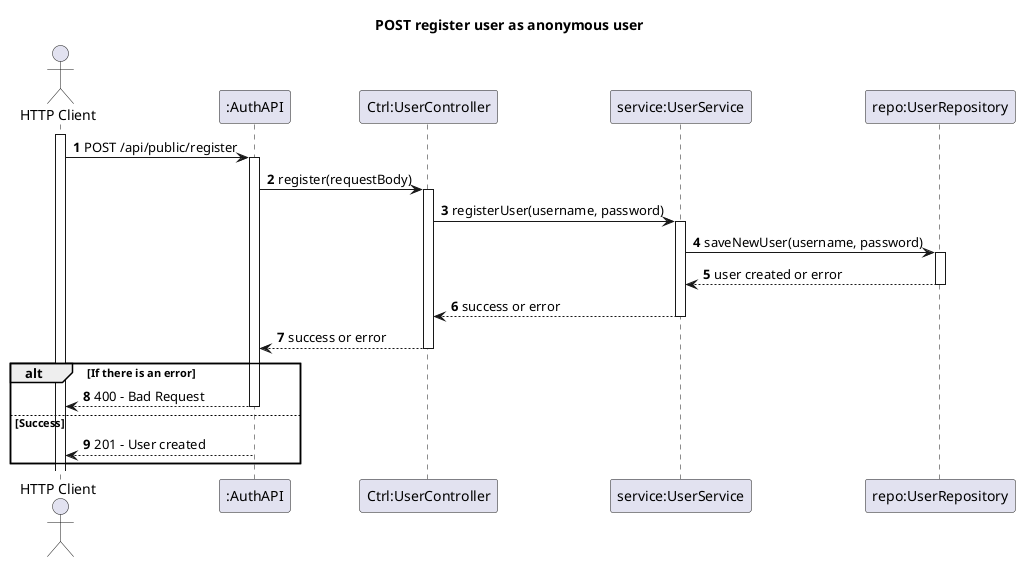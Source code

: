 @startuml
'https://plantuml.com/sequence-diagram
autoactivate on
autonumber

title POST register user as anonymous user

actor "HTTP Client" as User
participant ":AuthAPI" as Rest
participant "Ctrl:UserController" as Ctrl
participant "service:UserService" as Service
participant "repo:UserRepository" as Repo

activate User

User -> Rest: POST /api/public/register

Rest -> Ctrl: register(requestBody)

Ctrl -> Service: registerUser(username, password)
Service -> Repo: saveNewUser(username, password)
Repo --> Service: user created or error
Service --> Ctrl: success or error
Ctrl --> Rest: success or error

alt If there is an error
    Rest --> User: 400 - Bad Request
else Success
    Rest --> User: 201 - User created
end

@enduml



